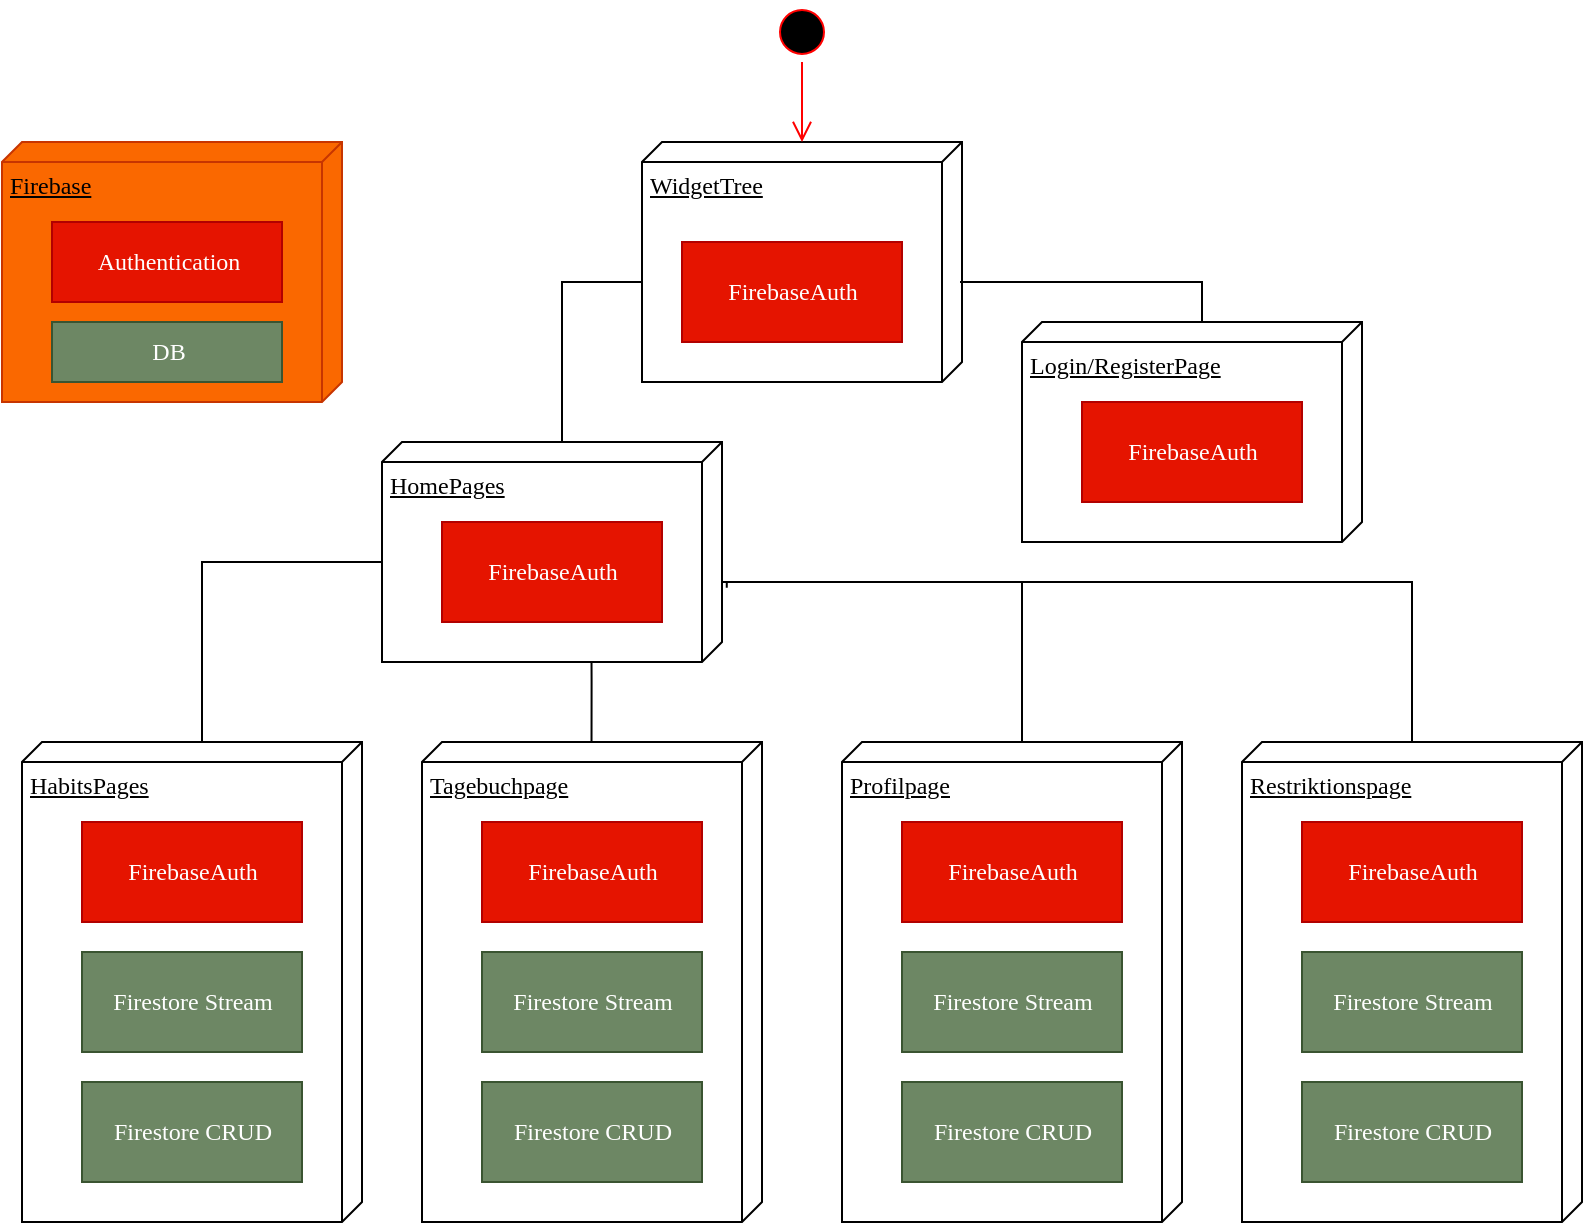 <mxfile version="21.3.8" type="github">
  <diagram name="Page-1" id="5f0bae14-7c28-e335-631c-24af17079c00">
    <mxGraphModel dx="1161" dy="638" grid="1" gridSize="10" guides="1" tooltips="1" connect="1" arrows="1" fold="1" page="1" pageScale="1" pageWidth="1100" pageHeight="850" background="none" math="0" shadow="0">
      <root>
        <mxCell id="0" />
        <mxCell id="1" parent="0" />
        <mxCell id="39150e848f15840c-1" value="WidgetTree" style="verticalAlign=top;align=left;spacingTop=8;spacingLeft=2;spacingRight=12;shape=cube;size=10;direction=south;fontStyle=4;html=1;rounded=0;shadow=0;comic=0;labelBackgroundColor=none;strokeWidth=1;fontFamily=Verdana;fontSize=12" parent="1" vertex="1">
          <mxGeometry x="400" y="80" width="160" height="120" as="geometry" />
        </mxCell>
        <mxCell id="39150e848f15840c-4" value="FirebaseAuth" style="html=1;rounded=0;shadow=0;comic=0;labelBackgroundColor=none;strokeWidth=1;fontFamily=Verdana;fontSize=12;align=center;fillColor=#e51400;fontColor=#ffffff;strokeColor=#B20000;" parent="1" vertex="1">
          <mxGeometry x="420" y="130" width="110" height="50" as="geometry" />
        </mxCell>
        <mxCell id="39150e848f15840c-18" style="edgeStyle=orthogonalEdgeStyle;rounded=0;html=1;labelBackgroundColor=none;startArrow=none;startFill=0;startSize=8;endArrow=none;endFill=0;endSize=16;fontFamily=Verdana;fontSize=12;exitX=0;exitY=0;exitDx=0;exitDy=80;exitPerimeter=0;entryX=0;entryY=0;entryDx=65;entryDy=160;entryPerimeter=0;" parent="1" source="yf_wb32e3iTUHdhz3gdt-1" target="39150e848f15840c-1" edge="1">
          <mxGeometry relative="1" as="geometry">
            <Array as="points">
              <mxPoint x="360" y="150" />
              <mxPoint x="400" y="150" />
            </Array>
          </mxGeometry>
        </mxCell>
        <mxCell id="yf_wb32e3iTUHdhz3gdt-1" value="HomePages" style="verticalAlign=top;align=left;spacingTop=8;spacingLeft=2;spacingRight=12;shape=cube;size=10;direction=south;fontStyle=4;html=1;rounded=0;shadow=0;comic=0;labelBackgroundColor=none;strokeWidth=1;fontFamily=Verdana;fontSize=12" vertex="1" parent="1">
          <mxGeometry x="270" y="230" width="170" height="110" as="geometry" />
        </mxCell>
        <mxCell id="yf_wb32e3iTUHdhz3gdt-2" value="FirebaseAuth" style="html=1;rounded=0;shadow=0;comic=0;labelBackgroundColor=none;strokeWidth=1;fontFamily=Verdana;fontSize=12;align=center;fillColor=#e51400;fontColor=#ffffff;strokeColor=#B20000;" vertex="1" parent="1">
          <mxGeometry x="300" y="270" width="110" height="50" as="geometry" />
        </mxCell>
        <mxCell id="yf_wb32e3iTUHdhz3gdt-3" value="Login/RegisterPage" style="verticalAlign=top;align=left;spacingTop=8;spacingLeft=2;spacingRight=12;shape=cube;size=10;direction=south;fontStyle=4;html=1;rounded=0;shadow=0;comic=0;labelBackgroundColor=none;strokeWidth=1;fontFamily=Verdana;fontSize=12" vertex="1" parent="1">
          <mxGeometry x="590" y="170" width="170" height="110" as="geometry" />
        </mxCell>
        <mxCell id="yf_wb32e3iTUHdhz3gdt-4" value="FirebaseAuth" style="html=1;rounded=0;shadow=0;comic=0;labelBackgroundColor=none;strokeWidth=1;fontFamily=Verdana;fontSize=12;align=center;fillColor=#e51400;fontColor=#ffffff;strokeColor=#B20000;" vertex="1" parent="1">
          <mxGeometry x="620" y="210" width="110" height="50" as="geometry" />
        </mxCell>
        <mxCell id="yf_wb32e3iTUHdhz3gdt-5" style="edgeStyle=orthogonalEdgeStyle;rounded=0;html=1;labelBackgroundColor=none;startArrow=none;startFill=0;startSize=8;endArrow=none;endFill=0;endSize=16;fontFamily=Verdana;fontSize=12;entryX=0;entryY=0;entryDx=0;entryDy=80;entryPerimeter=0;" edge="1" parent="1" target="yf_wb32e3iTUHdhz3gdt-3">
          <mxGeometry relative="1" as="geometry">
            <Array as="points">
              <mxPoint x="680" y="150" />
            </Array>
            <mxPoint x="559" y="150" as="sourcePoint" />
            <mxPoint x="720" y="90" as="targetPoint" />
          </mxGeometry>
        </mxCell>
        <mxCell id="yf_wb32e3iTUHdhz3gdt-6" value="Restriktionspage" style="verticalAlign=top;align=left;spacingTop=8;spacingLeft=2;spacingRight=12;shape=cube;size=10;direction=south;fontStyle=4;html=1;rounded=0;shadow=0;comic=0;labelBackgroundColor=none;strokeWidth=1;fontFamily=Verdana;fontSize=12" vertex="1" parent="1">
          <mxGeometry x="700" y="380" width="170" height="240" as="geometry" />
        </mxCell>
        <mxCell id="yf_wb32e3iTUHdhz3gdt-7" value="FirebaseAuth" style="html=1;rounded=0;shadow=0;comic=0;labelBackgroundColor=none;strokeWidth=1;fontFamily=Verdana;fontSize=12;align=center;fillColor=#e51400;fontColor=#ffffff;strokeColor=#B20000;" vertex="1" parent="1">
          <mxGeometry x="730" y="420" width="110" height="50" as="geometry" />
        </mxCell>
        <mxCell id="yf_wb32e3iTUHdhz3gdt-8" value="Firestore Stream" style="html=1;rounded=0;shadow=0;comic=0;labelBackgroundColor=none;strokeWidth=1;fontFamily=Verdana;fontSize=12;align=center;fillColor=#6d8764;fontColor=#ffffff;strokeColor=#3A5431;" vertex="1" parent="1">
          <mxGeometry x="730" y="485" width="110" height="50" as="geometry" />
        </mxCell>
        <mxCell id="yf_wb32e3iTUHdhz3gdt-9" value="Firestore CRUD" style="html=1;rounded=0;shadow=0;comic=0;labelBackgroundColor=none;strokeWidth=1;fontFamily=Verdana;fontSize=12;align=center;fillColor=#6d8764;fontColor=#ffffff;strokeColor=#3A5431;" vertex="1" parent="1">
          <mxGeometry x="730" y="550" width="110" height="50" as="geometry" />
        </mxCell>
        <mxCell id="yf_wb32e3iTUHdhz3gdt-11" value="Tagebuchpage" style="verticalAlign=top;align=left;spacingTop=8;spacingLeft=2;spacingRight=12;shape=cube;size=10;direction=south;fontStyle=4;html=1;rounded=0;shadow=0;comic=0;labelBackgroundColor=none;strokeWidth=1;fontFamily=Verdana;fontSize=12" vertex="1" parent="1">
          <mxGeometry x="290" y="380" width="170" height="240" as="geometry" />
        </mxCell>
        <mxCell id="yf_wb32e3iTUHdhz3gdt-12" value="FirebaseAuth" style="html=1;rounded=0;shadow=0;comic=0;labelBackgroundColor=none;strokeWidth=1;fontFamily=Verdana;fontSize=12;align=center;fillColor=#e51400;fontColor=#ffffff;strokeColor=#B20000;" vertex="1" parent="1">
          <mxGeometry x="320" y="420" width="110" height="50" as="geometry" />
        </mxCell>
        <mxCell id="yf_wb32e3iTUHdhz3gdt-13" value="Firestore Stream" style="html=1;rounded=0;shadow=0;comic=0;labelBackgroundColor=none;strokeWidth=1;fontFamily=Verdana;fontSize=12;align=center;fillColor=#6d8764;fontColor=#ffffff;strokeColor=#3A5431;" vertex="1" parent="1">
          <mxGeometry x="320" y="485" width="110" height="50" as="geometry" />
        </mxCell>
        <mxCell id="yf_wb32e3iTUHdhz3gdt-14" value="Firestore CRUD" style="html=1;rounded=0;shadow=0;comic=0;labelBackgroundColor=none;strokeWidth=1;fontFamily=Verdana;fontSize=12;align=center;fillColor=#6d8764;fontColor=#ffffff;strokeColor=#3A5431;" vertex="1" parent="1">
          <mxGeometry x="320" y="550" width="110" height="50" as="geometry" />
        </mxCell>
        <mxCell id="yf_wb32e3iTUHdhz3gdt-15" value="Profilpage" style="verticalAlign=top;align=left;spacingTop=8;spacingLeft=2;spacingRight=12;shape=cube;size=10;direction=south;fontStyle=4;html=1;rounded=0;shadow=0;comic=0;labelBackgroundColor=none;strokeWidth=1;fontFamily=Verdana;fontSize=12" vertex="1" parent="1">
          <mxGeometry x="500" y="380" width="170" height="240" as="geometry" />
        </mxCell>
        <mxCell id="yf_wb32e3iTUHdhz3gdt-16" value="FirebaseAuth" style="html=1;rounded=0;shadow=0;comic=0;labelBackgroundColor=none;strokeWidth=1;fontFamily=Verdana;fontSize=12;align=center;fillColor=#e51400;fontColor=#ffffff;strokeColor=#B20000;" vertex="1" parent="1">
          <mxGeometry x="530" y="420" width="110" height="50" as="geometry" />
        </mxCell>
        <mxCell id="yf_wb32e3iTUHdhz3gdt-17" value="Firestore Stream" style="html=1;rounded=0;shadow=0;comic=0;labelBackgroundColor=none;strokeWidth=1;fontFamily=Verdana;fontSize=12;align=center;fillColor=#6d8764;fontColor=#ffffff;strokeColor=#3A5431;" vertex="1" parent="1">
          <mxGeometry x="530" y="485" width="110" height="50" as="geometry" />
        </mxCell>
        <mxCell id="yf_wb32e3iTUHdhz3gdt-18" value="Firestore CRUD" style="html=1;rounded=0;shadow=0;comic=0;labelBackgroundColor=none;strokeWidth=1;fontFamily=Verdana;fontSize=12;align=center;fillColor=#6d8764;fontColor=#ffffff;strokeColor=#3A5431;" vertex="1" parent="1">
          <mxGeometry x="530" y="550" width="110" height="50" as="geometry" />
        </mxCell>
        <mxCell id="yf_wb32e3iTUHdhz3gdt-19" value="HabitsPages" style="verticalAlign=top;align=left;spacingTop=8;spacingLeft=2;spacingRight=12;shape=cube;size=10;direction=south;fontStyle=4;html=1;rounded=0;shadow=0;comic=0;labelBackgroundColor=none;strokeWidth=1;fontFamily=Verdana;fontSize=12" vertex="1" parent="1">
          <mxGeometry x="90" y="380" width="170" height="240" as="geometry" />
        </mxCell>
        <mxCell id="yf_wb32e3iTUHdhz3gdt-20" value="FirebaseAuth" style="html=1;rounded=0;shadow=0;comic=0;labelBackgroundColor=none;strokeWidth=1;fontFamily=Verdana;fontSize=12;align=center;fillColor=#e51400;fontColor=#ffffff;strokeColor=#B20000;" vertex="1" parent="1">
          <mxGeometry x="120" y="420" width="110" height="50" as="geometry" />
        </mxCell>
        <mxCell id="yf_wb32e3iTUHdhz3gdt-21" value="Firestore Stream" style="html=1;rounded=0;shadow=0;comic=0;labelBackgroundColor=none;strokeWidth=1;fontFamily=Verdana;fontSize=12;align=center;fillColor=#6d8764;fontColor=#ffffff;strokeColor=#3A5431;" vertex="1" parent="1">
          <mxGeometry x="120" y="485" width="110" height="50" as="geometry" />
        </mxCell>
        <mxCell id="yf_wb32e3iTUHdhz3gdt-22" value="Firestore CRUD" style="html=1;rounded=0;shadow=0;comic=0;labelBackgroundColor=none;strokeWidth=1;fontFamily=Verdana;fontSize=12;align=center;fillColor=#6d8764;fontColor=#ffffff;strokeColor=#3A5431;" vertex="1" parent="1">
          <mxGeometry x="120" y="550" width="110" height="50" as="geometry" />
        </mxCell>
        <mxCell id="yf_wb32e3iTUHdhz3gdt-23" value="" style="ellipse;html=1;shape=startState;fillColor=#000000;strokeColor=#ff0000;" vertex="1" parent="1">
          <mxGeometry x="465" y="10" width="30" height="30" as="geometry" />
        </mxCell>
        <mxCell id="yf_wb32e3iTUHdhz3gdt-24" value="" style="edgeStyle=orthogonalEdgeStyle;html=1;verticalAlign=bottom;endArrow=open;endSize=8;strokeColor=#ff0000;rounded=0;" edge="1" parent="1" source="yf_wb32e3iTUHdhz3gdt-23">
          <mxGeometry relative="1" as="geometry">
            <mxPoint x="480" y="80" as="targetPoint" />
          </mxGeometry>
        </mxCell>
        <mxCell id="yf_wb32e3iTUHdhz3gdt-25" value="Firebase" style="verticalAlign=top;align=left;spacingTop=8;spacingLeft=2;spacingRight=12;shape=cube;size=10;direction=south;fontStyle=4;html=1;rounded=0;shadow=0;comic=0;labelBackgroundColor=none;strokeWidth=1;fontFamily=Verdana;fontSize=12;fillColor=#fa6800;strokeColor=#C73500;fontColor=#000000;" vertex="1" parent="1">
          <mxGeometry x="80" y="80" width="170" height="130" as="geometry" />
        </mxCell>
        <mxCell id="yf_wb32e3iTUHdhz3gdt-26" value="DB" style="html=1;rounded=0;shadow=0;comic=0;labelBackgroundColor=none;strokeWidth=1;fontFamily=Verdana;fontSize=12;align=center;fillColor=#6d8764;strokeColor=#3A5431;fontColor=#ffffff;" vertex="1" parent="1">
          <mxGeometry x="105" y="170" width="115" height="30" as="geometry" />
        </mxCell>
        <mxCell id="yf_wb32e3iTUHdhz3gdt-28" value="Authentication" style="html=1;rounded=0;shadow=0;comic=0;labelBackgroundColor=none;strokeWidth=1;fontFamily=Verdana;fontSize=12;align=center;fillColor=#e51400;strokeColor=#B20000;fontColor=#ffffff;" vertex="1" parent="1">
          <mxGeometry x="105" y="120" width="115" height="40" as="geometry" />
        </mxCell>
        <mxCell id="yf_wb32e3iTUHdhz3gdt-29" style="edgeStyle=orthogonalEdgeStyle;rounded=0;html=1;labelBackgroundColor=none;startArrow=none;startFill=0;startSize=8;endArrow=none;endFill=0;endSize=16;fontFamily=Verdana;fontSize=12;exitX=0;exitY=0;exitDx=0;exitDy=80;exitPerimeter=0;entryX=0;entryY=0;entryDx=60;entryDy=170;entryPerimeter=0;" edge="1" parent="1" source="yf_wb32e3iTUHdhz3gdt-19" target="yf_wb32e3iTUHdhz3gdt-1">
          <mxGeometry relative="1" as="geometry">
            <Array as="points">
              <mxPoint x="180" y="290" />
            </Array>
            <mxPoint x="170" y="380" as="sourcePoint" />
            <mxPoint x="210" y="295" as="targetPoint" />
          </mxGeometry>
        </mxCell>
        <mxCell id="yf_wb32e3iTUHdhz3gdt-32" style="edgeStyle=orthogonalEdgeStyle;rounded=0;html=1;labelBackgroundColor=none;startArrow=none;startFill=0;startSize=8;endArrow=none;endFill=0;endSize=16;fontFamily=Verdana;fontSize=12;entryX=0;entryY=0;entryDx=0;entryDy=80;entryPerimeter=0;exitX=0;exitY=0;exitDx=110;exitDy=90;exitPerimeter=0;" edge="1" parent="1">
          <mxGeometry relative="1" as="geometry">
            <Array as="points">
              <mxPoint x="374.76" y="350" />
              <mxPoint x="374.76" y="350" />
            </Array>
            <mxPoint x="374.76" y="340" as="sourcePoint" />
            <mxPoint x="374.76" y="380" as="targetPoint" />
          </mxGeometry>
        </mxCell>
        <mxCell id="yf_wb32e3iTUHdhz3gdt-33" style="edgeStyle=orthogonalEdgeStyle;rounded=0;html=1;labelBackgroundColor=none;startArrow=none;startFill=0;startSize=8;endArrow=none;endFill=0;endSize=16;fontFamily=Verdana;fontSize=12;exitX=0;exitY=0;exitDx=0;exitDy=80;exitPerimeter=0;entryX=0;entryY=0;entryDx=50;entryDy=0;entryPerimeter=0;" edge="1" parent="1" source="yf_wb32e3iTUHdhz3gdt-6" target="yf_wb32e3iTUHdhz3gdt-1">
          <mxGeometry relative="1" as="geometry">
            <Array as="points">
              <mxPoint x="785" y="380" />
              <mxPoint x="785" y="300" />
              <mxPoint x="440" y="300" />
            </Array>
            <mxPoint x="190" y="390" as="sourcePoint" />
            <mxPoint x="280" y="300" as="targetPoint" />
          </mxGeometry>
        </mxCell>
        <mxCell id="yf_wb32e3iTUHdhz3gdt-34" style="edgeStyle=orthogonalEdgeStyle;rounded=0;html=1;labelBackgroundColor=none;startArrow=none;startFill=0;startSize=8;endArrow=none;endFill=0;endSize=16;fontFamily=Verdana;fontSize=12;exitX=0;exitY=0;exitDx=0;exitDy=80;exitPerimeter=0;entryX=0.662;entryY=-0.014;entryDx=0;entryDy=0;entryPerimeter=0;" edge="1" parent="1" source="yf_wb32e3iTUHdhz3gdt-15" target="yf_wb32e3iTUHdhz3gdt-1">
          <mxGeometry relative="1" as="geometry">
            <Array as="points">
              <mxPoint x="590" y="300" />
              <mxPoint x="442" y="300" />
            </Array>
            <mxPoint x="190" y="390" as="sourcePoint" />
            <mxPoint x="280" y="300" as="targetPoint" />
          </mxGeometry>
        </mxCell>
      </root>
    </mxGraphModel>
  </diagram>
</mxfile>
